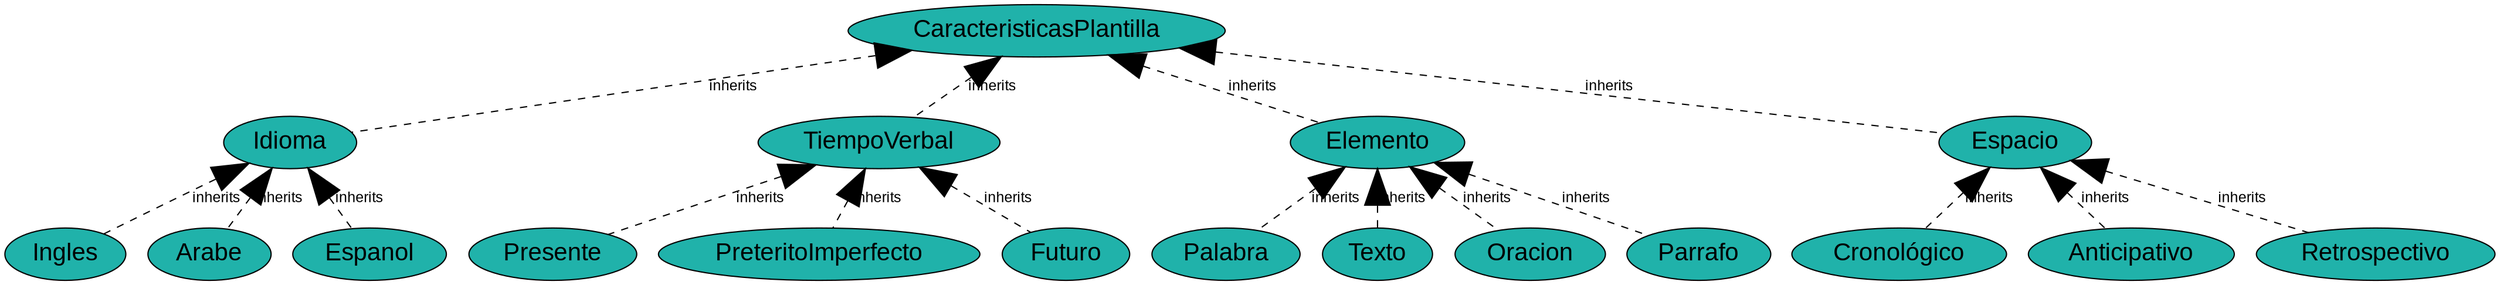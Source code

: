 graph characteristics{
	//Defecto
	node [fontname="Arial"];
	edge [fontname="Arial",fontsize=12];

	//PROPERTIES
	  node [shape="record",style="filled",fillcolor="lightgoldenrodyellow",fontsize="10"]
	

	//CLASES
	node [shape="ellipse",style="filled",fillcolor="lightseagreen",fontsize="20"]	
	
	class_Palabra [label="Palabra"];
	class_Cronológico [label="Cronológico"];
	class_Presente [label="Presente"];
	class_Anticipativo [label="Anticipativo"];
	class_Idioma [label="Idioma"];
	class_TiempoVerbal [label="TiempoVerbal"];
	class_Retrospectivo [label="Retrospectivo"];
	class_Texto [label="Texto"];
	class_Oracion [label="Oracion"];
	class_Ingles [label="Ingles"];
	class_PreteritoImperfecto [label="PreteritoImperfecto"];
	class_Elemento [label="Elemento"];
	class_CaracteristicasPlantilla [label="CaracteristicasPlantilla"];
	class_Arabe [label="Arabe"];
	class_Espanol [label="Espanol"];
	class_Futuro [label="Futuro"];
	class_Espacio [label="Espacio"];
	class_Parrafo [label="Parrafo"];

	//RELACIONES
	node [shape="hexagon",style="filled",fillcolor="paleturquoise",fontsize="15"]	
	

	//CLASE -- PROPIEDAD

edge[style="dashed",len="3",color="grey"]	

	//RELACION -- PROPIEDAD
	

	// uso indirecto de definición de tipos
	edge[style="dotted",arrowhead="vee",dir="forward",arrowsize="2"];

	// asociaciones a través de atributos marcadas de forma directa
	edge[fontcolor="orangered", color="orangered", style="dashed", arrowhead="vee",dir="forward",arrowsize="2"];

	// herencias
	edge[len="5"fontcolor="black",color="black",arrowhead="normal",arrowsize="3",dir="back",]	class_CaracteristicasPlantilla -- class_Idioma [label="inherits"];
	class_Idioma -- class_Espanol [label="inherits"];
	class_Idioma -- class_Ingles [label="inherits"];
	class_Idioma -- class_Arabe [label="inherits"];
	class_CaracteristicasPlantilla -- class_TiempoVerbal [label="inherits"];
	class_TiempoVerbal -- class_Presente [label="inherits"];
	class_TiempoVerbal -- class_Futuro [label="inherits"];
	class_TiempoVerbal -- class_PreteritoImperfecto [label="inherits"];
	class_CaracteristicasPlantilla -- class_Espacio [label="inherits"];
	class_Espacio -- class_Cronológico [label="inherits"];
	class_Espacio -- class_Retrospectivo [label="inherits"];
	class_Espacio -- class_Anticipativo [label="inherits"];
	class_CaracteristicasPlantilla -- class_Elemento [label="inherits"];
	class_Elemento -- class_Texto [label="inherits"];
	class_Elemento -- class_Parrafo [label="inherits"];
	class_Elemento -- class_Oracion [label="inherits"];
	class_Elemento -- class_Palabra [label="inherits"];

	// enlaces de relaciones
	edge[len="2",penwidth="3",color="blue",fontcolor="blue",dir="forward",arrowhead="normal"]

}


